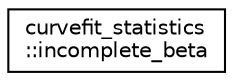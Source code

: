 digraph "Graphical Class Hierarchy"
{
  edge [fontname="Helvetica",fontsize="10",labelfontname="Helvetica",labelfontsize="10"];
  node [fontname="Helvetica",fontsize="10",shape=record];
  rankdir="LR";
  Node0 [label="curvefit_statistics\l::incomplete_beta",height=0.2,width=0.4,color="black", fillcolor="white", style="filled",URL="$interfacecurvefit__statistics_1_1incomplete__beta.html",tooltip="Computes the incomplete beta function: I(a,b) = 1 / B(a,b) * integrate(t**(a - 1) * (1 - t)**(b - 1)..."];
}
